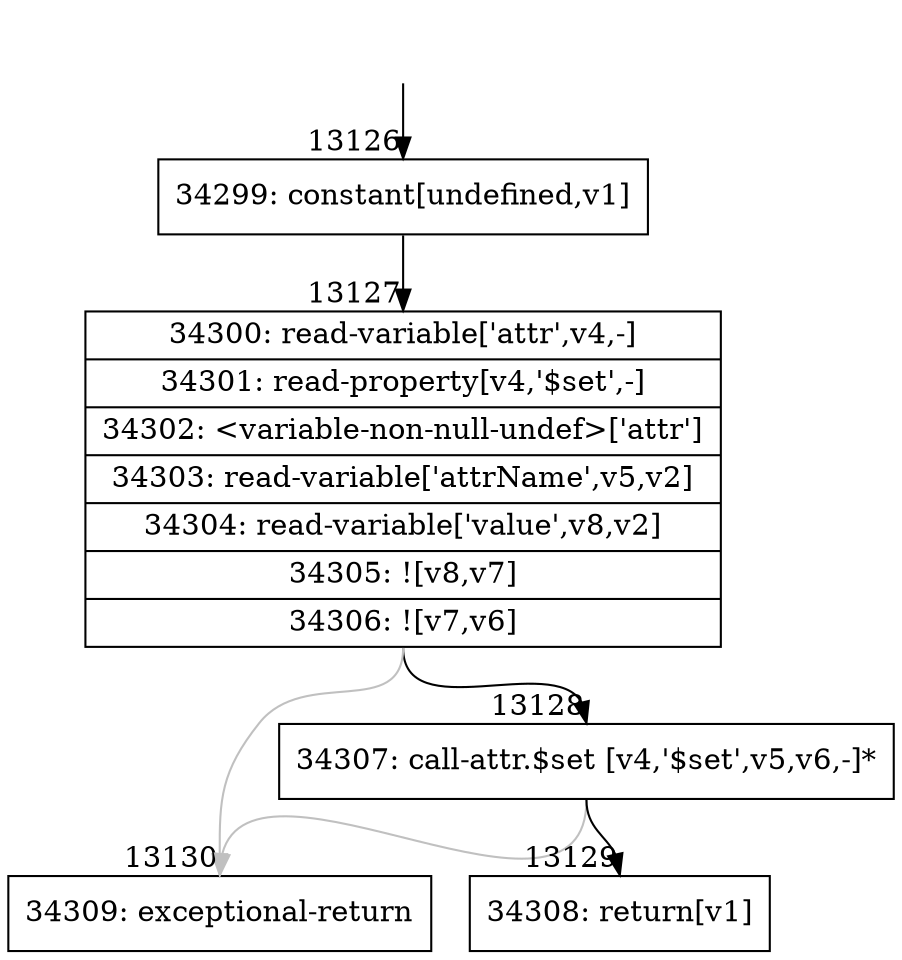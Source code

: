 digraph {
rankdir="TD"
BB_entry1011[shape=none,label=""];
BB_entry1011 -> BB13126 [tailport=s, headport=n, headlabel="    13126"]
BB13126 [shape=record label="{34299: constant[undefined,v1]}" ] 
BB13126 -> BB13127 [tailport=s, headport=n, headlabel="      13127"]
BB13127 [shape=record label="{34300: read-variable['attr',v4,-]|34301: read-property[v4,'$set',-]|34302: \<variable-non-null-undef\>['attr']|34303: read-variable['attrName',v5,v2]|34304: read-variable['value',v8,v2]|34305: ![v8,v7]|34306: ![v7,v6]}" ] 
BB13127 -> BB13128 [tailport=s, headport=n, headlabel="      13128"]
BB13127 -> BB13130 [tailport=s, headport=n, color=gray, headlabel="      13130"]
BB13128 [shape=record label="{34307: call-attr.$set [v4,'$set',v5,v6,-]*}" ] 
BB13128 -> BB13129 [tailport=s, headport=n, headlabel="      13129"]
BB13128 -> BB13130 [tailport=s, headport=n, color=gray]
BB13129 [shape=record label="{34308: return[v1]}" ] 
BB13130 [shape=record label="{34309: exceptional-return}" ] 
//#$~ 19771
}
